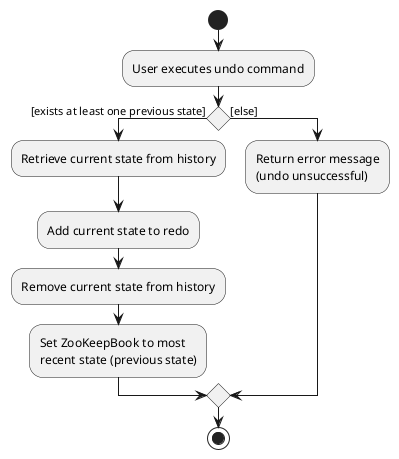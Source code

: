 @startuml
start
:User executes undo command;

'Since the beta syntax does not support placing the condition outside the
'diamond we place it as the true branch instead.

if () then ([exists at least one previous state])
    :Retrieve current state from history;
    :Add current state to redo;
    :Remove current state from history;
    :Set ZooKeepBook to most
    recent state (previous state);
else ([else])
    :Return error message
    (undo unsuccessful);
endif
stop
@enduml
